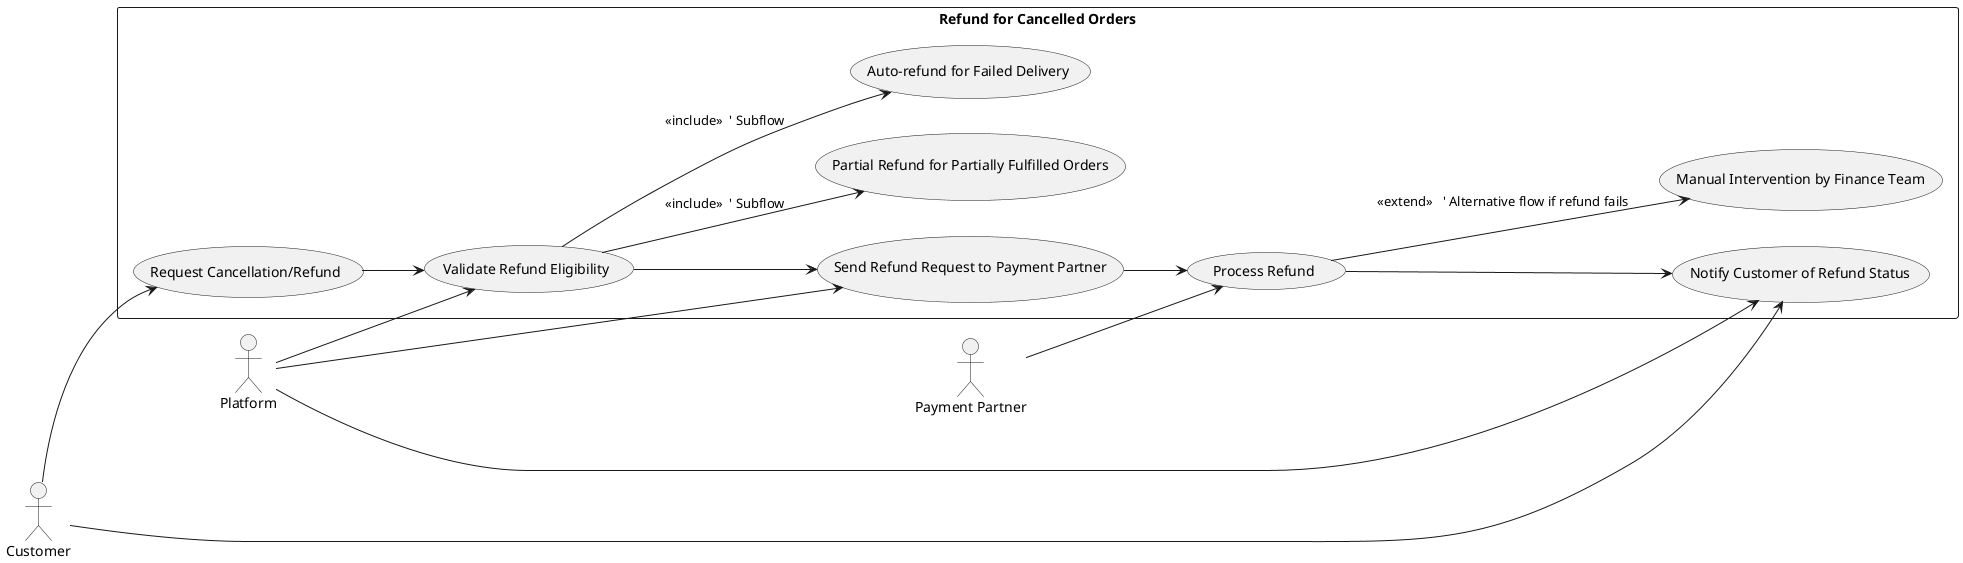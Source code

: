 @startuml
left to right direction

actor "Customer" as C
actor "Payment Partner" as PP
actor "Platform" as P

rectangle "Refund for Cancelled Orders" {
  usecase "Request Cancellation/Refund" as UC1
  usecase "Validate Refund Eligibility" as UC2
  usecase "Send Refund Request to Payment Partner" as UC3
  usecase "Process Refund" as UC4
  usecase "Notify Customer of Refund Status" as UC5
  usecase "Partial Refund for Partially Fulfilled Orders" as UC6
  usecase "Auto-refund for Failed Delivery" as UC7
  usecase "Manual Intervention by Finance Team" as UC8
}

C --> UC1
UC1 --> UC2
P --> UC2
UC2 --> UC3
P --> UC3
UC3 --> UC4
PP --> UC4
UC4 --> UC5
P --> UC5
C --> UC5

UC2 --> UC6 : <<include>>  ' Subflow
UC2 --> UC7 : <<include>>  ' Subflow

UC4 --> UC8 : <<extend>>   ' Alternative flow if refund fails

@enduml
